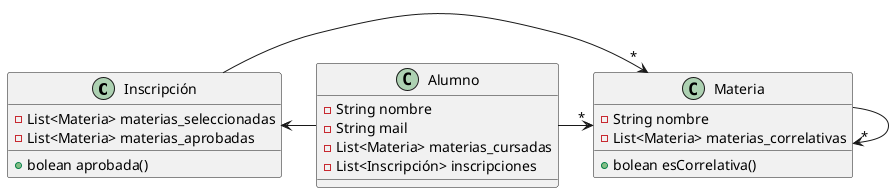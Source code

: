 @startuml
'https://plantuml.com/class-diagram

/'
Contexto
Nos han solicitado el diseño y el desarrollo de un Validador de Inscripciones según materias correlativas.
En las carreras terciarias y universitarias, para ordenar el plan de estudios y asegurar que cuando se inicia
una materia se tienen todos los conocimientos necesarios para entenderla, se establece lo que se llama
comúnmente “materias correlativas”. Básicamente, son materias que hay que tener aprobadas antes de
cursar la materia en cuestión. Por ejemplo, antes de cursar Diseño de Sistemas hay que cursar Paradigmas
de Programación y antes de ésta hay que cursar Algoritmos y Estructuras de Datos, donde esta última no
tiene correlativas.

Consigna
Teniendo en cuenta que:
• El método principal del presente módulo debe ser el método “boolean aprobada()” de la clase
Inscripción
• Las inscripciones pueden involucrar varias asignaturas
• La inscripción se rechaza si al menos una materia no cumple con la condición de correlatividades
Y teniendo como restricción que solamente se podrán utilizar, además de la clase Inscripción, la clase
Materia y Alumno; se pide:
'/

class Inscripción {
    -List<Materia> materias_seleccionadas
    -List<Materia> materias_aprobadas
    +bolean aprobada()
}

class Alumno {
    - String nombre
    - String mail
    - List<Materia> materias_cursadas
    - List<Inscripción> inscripciones
}

class Materia {
    - String nombre
    - List<Materia> materias_correlativas
    + bolean esCorrelativa()
}

Inscripción ->"*" Materia
Alumno ->"*" Materia
Materia ->"*" Materia
Inscripción <- Alumno

@enduml